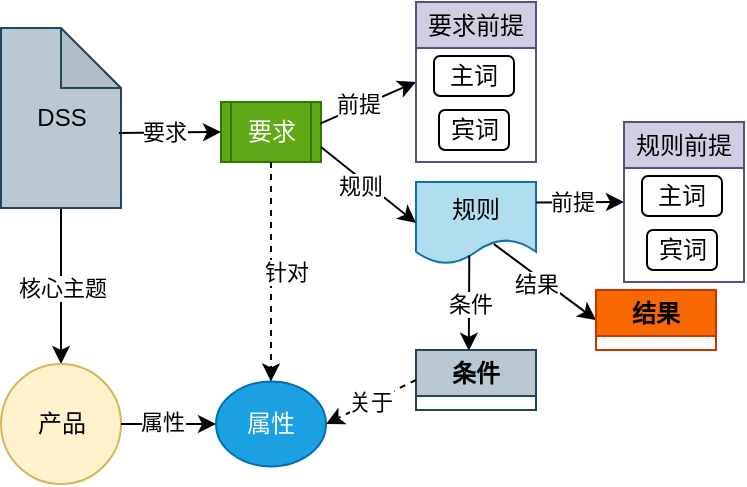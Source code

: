 <mxfile version="22.1.7" type="github">
  <diagram name="第 1 页" id="mmYeaYz6IpLw3gN7_6xA">
    <mxGraphModel dx="607" dy="314" grid="1" gridSize="10" guides="1" tooltips="1" connect="1" arrows="1" fold="1" page="1" pageScale="1" pageWidth="827" pageHeight="1169" math="0" shadow="0">
      <root>
        <mxCell id="0" />
        <mxCell id="1" parent="0" />
        <mxCell id="FaK1V-1xx2kYKJdkDcPP-4" style="rounded=0;orthogonalLoop=1;jettySize=auto;html=1;" edge="1" parent="1" source="FaK1V-1xx2kYKJdkDcPP-6" target="FaK1V-1xx2kYKJdkDcPP-2">
          <mxGeometry relative="1" as="geometry">
            <mxPoint x="130" y="135" as="sourcePoint" />
          </mxGeometry>
        </mxCell>
        <mxCell id="FaK1V-1xx2kYKJdkDcPP-5" value="核心主题" style="edgeLabel;html=1;align=center;verticalAlign=middle;resizable=0;points=[];" vertex="1" connectable="0" parent="FaK1V-1xx2kYKJdkDcPP-4">
          <mxGeometry x="0.015" relative="1" as="geometry">
            <mxPoint as="offset" />
          </mxGeometry>
        </mxCell>
        <object label="产品" 部件类型="整机(/部件/组件/零件/原材料)" 父级ID="None" 关重属性="关键件(/重要件/普通件)" 其他组成="子件(/功能/结构/接口/部位)" 产品名称="电吹风(家用型)" id="FaK1V-1xx2kYKJdkDcPP-2">
          <mxCell style="ellipse;whiteSpace=wrap;html=1;aspect=fixed;fillColor=#fff2cc;strokeColor=#d6b656;" vertex="1" parent="1">
            <mxGeometry x="72.5" y="241" width="60" height="60" as="geometry" />
          </mxCell>
        </object>
        <object label="DSS" 标准编号="DSS_PDT_001" 标准名称="电吹风(产品规范)" 发布机构="DSSU.org" 发布日期="2023-12-01" 版_本_号="Ver 1.1" id="FaK1V-1xx2kYKJdkDcPP-6">
          <mxCell style="shape=note;whiteSpace=wrap;html=1;backgroundOutline=1;darkOpacity=0.05;fillColor=#bac8d3;strokeColor=#23445d;" vertex="1" parent="1">
            <mxGeometry x="72.5" y="73" width="60" height="90" as="geometry" />
          </mxCell>
        </object>
        <mxCell id="FaK1V-1xx2kYKJdkDcPP-14" style="rounded=0;orthogonalLoop=1;jettySize=auto;html=1;exitX=1;exitY=0.5;exitDx=0;exitDy=0;entryX=0;entryY=0.5;entryDx=0;entryDy=0;" edge="1" parent="1" source="FaK1V-1xx2kYKJdkDcPP-2" target="FaK1V-1xx2kYKJdkDcPP-13">
          <mxGeometry relative="1" as="geometry">
            <mxPoint x="-77.4" y="375" as="targetPoint" />
          </mxGeometry>
        </mxCell>
        <mxCell id="FaK1V-1xx2kYKJdkDcPP-24" value="属性" style="edgeLabel;html=1;align=center;verticalAlign=middle;resizable=0;points=[];" vertex="1" connectable="0" parent="FaK1V-1xx2kYKJdkDcPP-14">
          <mxGeometry x="0.004" y="1" relative="1" as="geometry">
            <mxPoint x="-4" as="offset" />
          </mxGeometry>
        </mxCell>
        <object label="属性" 属性名称="手柄工作温度" 计量单位="℃" 试验方法="GB xxxx-xxxx" 属性类型="定量属性" 试验设备="红外温度传感器" id="FaK1V-1xx2kYKJdkDcPP-13">
          <mxCell style="ellipse;whiteSpace=wrap;html=1;fillColor=#1ba1e2;fontColor=#ffffff;strokeColor=#006EAF;" vertex="1" parent="1">
            <mxGeometry x="180" y="249.75" width="55" height="42.5" as="geometry" />
          </mxCell>
        </object>
        <object label="要求" 要求名称="手柄工作温度" 要求类型="强制要求(或推荐要求)" id="FaK1V-1xx2kYKJdkDcPP-16">
          <mxCell style="shape=process;whiteSpace=wrap;html=1;backgroundOutline=1;fillColor=#60a917;fontColor=#ffffff;strokeColor=#2D7600;" vertex="1" parent="1">
            <mxGeometry x="182.5" y="110" width="50" height="30" as="geometry" />
          </mxCell>
        </object>
        <mxCell id="FaK1V-1xx2kYKJdkDcPP-17" style="rounded=0;orthogonalLoop=1;jettySize=auto;html=1;entryX=0;entryY=0.5;entryDx=0;entryDy=0;exitX=0.983;exitY=0.583;exitDx=0;exitDy=0;exitPerimeter=0;" edge="1" parent="1" source="FaK1V-1xx2kYKJdkDcPP-6" target="FaK1V-1xx2kYKJdkDcPP-16">
          <mxGeometry relative="1" as="geometry">
            <mxPoint x="140" y="145" as="sourcePoint" />
            <mxPoint x="250" y="145" as="targetPoint" />
          </mxGeometry>
        </mxCell>
        <mxCell id="FaK1V-1xx2kYKJdkDcPP-18" value="要求" style="edgeLabel;html=1;align=center;verticalAlign=middle;resizable=0;points=[];" vertex="1" connectable="0" parent="FaK1V-1xx2kYKJdkDcPP-17">
          <mxGeometry x="0.015" relative="1" as="geometry">
            <mxPoint x="-4" as="offset" />
          </mxGeometry>
        </mxCell>
        <mxCell id="FaK1V-1xx2kYKJdkDcPP-25" style="rounded=0;orthogonalLoop=1;jettySize=auto;html=1;exitX=0.99;exitY=0.36;exitDx=0;exitDy=0;entryX=0;entryY=0.5;entryDx=0;entryDy=0;exitPerimeter=0;" edge="1" parent="1" source="FaK1V-1xx2kYKJdkDcPP-16" target="FaK1V-1xx2kYKJdkDcPP-87">
          <mxGeometry relative="1" as="geometry">
            <mxPoint x="260" y="80" as="targetPoint" />
            <mxPoint x="220" y="130" as="sourcePoint" />
          </mxGeometry>
        </mxCell>
        <mxCell id="FaK1V-1xx2kYKJdkDcPP-26" value="前提" style="edgeLabel;html=1;align=center;verticalAlign=middle;resizable=0;points=[];" vertex="1" connectable="0" parent="FaK1V-1xx2kYKJdkDcPP-25">
          <mxGeometry x="0.004" y="1" relative="1" as="geometry">
            <mxPoint x="-5" y="1" as="offset" />
          </mxGeometry>
        </mxCell>
        <object label="规则" 规则名称="手柄工作温度验证规则" 规则类型="要求验证" id="FaK1V-1xx2kYKJdkDcPP-32">
          <mxCell style="shape=document;whiteSpace=wrap;html=1;boundedLbl=1;fillColor=#b1ddf0;strokeColor=#10739e;" vertex="1" parent="1">
            <mxGeometry x="280" y="150" width="60" height="41" as="geometry" />
          </mxCell>
        </object>
        <mxCell id="FaK1V-1xx2kYKJdkDcPP-33" style="rounded=0;orthogonalLoop=1;jettySize=auto;html=1;exitX=1;exitY=0.75;exitDx=0;exitDy=0;entryX=0;entryY=0.5;entryDx=0;entryDy=0;" edge="1" parent="1" source="FaK1V-1xx2kYKJdkDcPP-16" target="FaK1V-1xx2kYKJdkDcPP-32">
          <mxGeometry relative="1" as="geometry">
            <mxPoint x="81.79" y="178.4" as="sourcePoint" />
            <mxPoint x="81.79" y="258.4" as="targetPoint" />
          </mxGeometry>
        </mxCell>
        <mxCell id="FaK1V-1xx2kYKJdkDcPP-34" value="规则" style="edgeLabel;html=1;align=center;verticalAlign=middle;resizable=0;points=[];" vertex="1" connectable="0" parent="FaK1V-1xx2kYKJdkDcPP-33">
          <mxGeometry x="0.015" relative="1" as="geometry">
            <mxPoint x="-5" as="offset" />
          </mxGeometry>
        </mxCell>
        <mxCell id="FaK1V-1xx2kYKJdkDcPP-36" style="rounded=0;orthogonalLoop=1;jettySize=auto;html=1;exitX=0.444;exitY=0.895;exitDx=0;exitDy=0;exitPerimeter=0;entryX=0.44;entryY=0.013;entryDx=0;entryDy=0;entryPerimeter=0;" edge="1" parent="1" source="FaK1V-1xx2kYKJdkDcPP-32" target="FaK1V-1xx2kYKJdkDcPP-71">
          <mxGeometry relative="1" as="geometry">
            <mxPoint x="240" y="271" as="sourcePoint" />
            <mxPoint x="306" y="230" as="targetPoint" />
          </mxGeometry>
        </mxCell>
        <mxCell id="FaK1V-1xx2kYKJdkDcPP-37" value="条件" style="edgeLabel;html=1;align=center;verticalAlign=middle;resizable=0;points=[];" vertex="1" connectable="0" parent="FaK1V-1xx2kYKJdkDcPP-36">
          <mxGeometry x="0.015" relative="1" as="geometry">
            <mxPoint as="offset" />
          </mxGeometry>
        </mxCell>
        <mxCell id="FaK1V-1xx2kYKJdkDcPP-40" style="rounded=0;orthogonalLoop=1;jettySize=auto;html=1;exitX=0.65;exitY=0.758;exitDx=0;exitDy=0;exitPerimeter=0;entryX=0;entryY=0.5;entryDx=0;entryDy=0;" edge="1" parent="1" source="FaK1V-1xx2kYKJdkDcPP-32" target="FaK1V-1xx2kYKJdkDcPP-56">
          <mxGeometry relative="1" as="geometry">
            <mxPoint x="200" y="311" as="sourcePoint" />
            <mxPoint x="400" y="260" as="targetPoint" />
          </mxGeometry>
        </mxCell>
        <mxCell id="FaK1V-1xx2kYKJdkDcPP-41" value="结果" style="edgeLabel;html=1;align=center;verticalAlign=middle;resizable=0;points=[];" vertex="1" connectable="0" parent="FaK1V-1xx2kYKJdkDcPP-40">
          <mxGeometry x="0.015" relative="1" as="geometry">
            <mxPoint x="-5" as="offset" />
          </mxGeometry>
        </mxCell>
        <mxCell id="FaK1V-1xx2kYKJdkDcPP-52" style="rounded=0;orthogonalLoop=1;jettySize=auto;html=1;exitX=1;exitY=0.25;exitDx=0;exitDy=0;entryX=0;entryY=0.5;entryDx=0;entryDy=0;" edge="1" parent="1" source="FaK1V-1xx2kYKJdkDcPP-32" target="FaK1V-1xx2kYKJdkDcPP-84">
          <mxGeometry relative="1" as="geometry">
            <mxPoint x="254" y="305" as="sourcePoint" />
            <mxPoint x="303.79" y="251" as="targetPoint" />
          </mxGeometry>
        </mxCell>
        <mxCell id="FaK1V-1xx2kYKJdkDcPP-53" value="前提" style="edgeLabel;html=1;align=center;verticalAlign=middle;resizable=0;points=[];" vertex="1" connectable="0" parent="FaK1V-1xx2kYKJdkDcPP-52">
          <mxGeometry x="0.015" relative="1" as="geometry">
            <mxPoint x="-5" as="offset" />
          </mxGeometry>
        </mxCell>
        <mxCell id="FaK1V-1xx2kYKJdkDcPP-71" value="条件" style="swimlane;whiteSpace=wrap;html=1;startSize=23;fillColor=#bac8d3;strokeColor=#23445d;" vertex="1" collapsed="1" parent="1">
          <mxGeometry x="280" y="234" width="60" height="30" as="geometry">
            <mxRectangle x="280" y="234" width="60" height="80" as="alternateBounds" />
          </mxGeometry>
        </mxCell>
        <object label="主词" 主词内容="手柄工作温度" id="FaK1V-1xx2kYKJdkDcPP-72">
          <mxCell style="rounded=1;whiteSpace=wrap;html=1;" vertex="1" parent="FaK1V-1xx2kYKJdkDcPP-71">
            <mxGeometry x="9" y="27" width="40" height="20" as="geometry" />
          </mxCell>
        </object>
        <object label="宾词" 类型="公差类" 允值范围="35 ± 9 " id="FaK1V-1xx2kYKJdkDcPP-73">
          <mxCell style="rounded=1;whiteSpace=wrap;html=1;" vertex="1" parent="FaK1V-1xx2kYKJdkDcPP-71">
            <mxGeometry x="11.5" y="54" width="35" height="20" as="geometry" />
          </mxCell>
        </object>
        <object label="&lt;span style=&quot;font-weight: normal;&quot;&gt;规则前提&lt;/span&gt;" 电吹风类型="家用型" id="FaK1V-1xx2kYKJdkDcPP-84">
          <mxCell style="swimlane;whiteSpace=wrap;html=1;startSize=23;fillColor=#d0cee2;strokeColor=#56517e;" vertex="1" parent="1">
            <mxGeometry x="384" y="120" width="60" height="80" as="geometry">
              <mxRectangle x="384" y="120" width="76" height="30" as="alternateBounds" />
            </mxGeometry>
          </mxCell>
        </object>
        <object label="主词" 主词内容="供电方式" id="FaK1V-1xx2kYKJdkDcPP-85">
          <mxCell style="rounded=1;whiteSpace=wrap;html=1;" vertex="1" parent="FaK1V-1xx2kYKJdkDcPP-84">
            <mxGeometry x="9" y="27" width="40" height="20" as="geometry" />
          </mxCell>
        </object>
        <object label="宾词" 宾词内容="直流供电" id="FaK1V-1xx2kYKJdkDcPP-86">
          <mxCell style="rounded=1;whiteSpace=wrap;html=1;" vertex="1" parent="FaK1V-1xx2kYKJdkDcPP-84">
            <mxGeometry x="11.5" y="54" width="35" height="20" as="geometry" />
          </mxCell>
        </object>
        <mxCell id="FaK1V-1xx2kYKJdkDcPP-87" value="&lt;span style=&quot;font-weight: normal;&quot;&gt;要求前提&lt;/span&gt;" style="swimlane;whiteSpace=wrap;html=1;startSize=23;fillColor=#d0cee2;strokeColor=#56517e;" vertex="1" parent="1">
          <mxGeometry x="280" y="60" width="60" height="80" as="geometry">
            <mxRectangle x="280" y="60" width="80" height="30" as="alternateBounds" />
          </mxGeometry>
        </mxCell>
        <object label="主词" 主词内容="适用类型" id="FaK1V-1xx2kYKJdkDcPP-88">
          <mxCell style="rounded=1;whiteSpace=wrap;html=1;" vertex="1" parent="FaK1V-1xx2kYKJdkDcPP-87">
            <mxGeometry x="9" y="27" width="40" height="20" as="geometry" />
          </mxCell>
        </object>
        <object label="宾词" 宾词内容="家用型" id="FaK1V-1xx2kYKJdkDcPP-89">
          <mxCell style="rounded=1;whiteSpace=wrap;html=1;" vertex="1" parent="FaK1V-1xx2kYKJdkDcPP-87">
            <mxGeometry x="11.5" y="54" width="35" height="20" as="geometry" />
          </mxCell>
        </object>
        <mxCell id="FaK1V-1xx2kYKJdkDcPP-94" style="rounded=0;orthogonalLoop=1;jettySize=auto;html=1;entryX=1;entryY=0.5;entryDx=0;entryDy=0;exitX=0;exitY=0.5;exitDx=0;exitDy=0;dashed=1;" edge="1" parent="1" source="FaK1V-1xx2kYKJdkDcPP-72" target="FaK1V-1xx2kYKJdkDcPP-13">
          <mxGeometry relative="1" as="geometry">
            <mxPoint x="138" y="65" as="sourcePoint" />
            <mxPoint x="135.5" y="293.5" as="targetPoint" />
          </mxGeometry>
        </mxCell>
        <mxCell id="FaK1V-1xx2kYKJdkDcPP-95" value="关于" style="edgeLabel;html=1;align=center;verticalAlign=middle;resizable=0;points=[];" vertex="1" connectable="0" parent="FaK1V-1xx2kYKJdkDcPP-94">
          <mxGeometry x="0.015" relative="1" as="geometry">
            <mxPoint as="offset" />
          </mxGeometry>
        </mxCell>
        <mxCell id="FaK1V-1xx2kYKJdkDcPP-102" style="rounded=0;orthogonalLoop=1;jettySize=auto;html=1;exitX=0.5;exitY=1;exitDx=0;exitDy=0;dashed=1;" edge="1" parent="1" source="FaK1V-1xx2kYKJdkDcPP-16" target="FaK1V-1xx2kYKJdkDcPP-13">
          <mxGeometry relative="1" as="geometry">
            <mxPoint x="225.08" y="126" as="sourcePoint" />
            <mxPoint x="132.505" y="301.615" as="targetPoint" />
          </mxGeometry>
        </mxCell>
        <mxCell id="FaK1V-1xx2kYKJdkDcPP-103" value="针对" style="edgeLabel;html=1;align=center;verticalAlign=middle;resizable=0;points=[];" vertex="1" connectable="0" parent="FaK1V-1xx2kYKJdkDcPP-102">
          <mxGeometry x="0.015" relative="1" as="geometry">
            <mxPoint x="7" y="-1" as="offset" />
          </mxGeometry>
        </mxCell>
        <mxCell id="FaK1V-1xx2kYKJdkDcPP-56" value="结果" style="swimlane;whiteSpace=wrap;html=1;fillColor=#fa6800;fontColor=#000000;strokeColor=#C73500;" vertex="1" collapsed="1" parent="1">
          <mxGeometry x="370" y="204" width="60" height="30" as="geometry">
            <mxRectangle x="370" y="204" width="60" height="100" as="alternateBounds" />
          </mxGeometry>
        </mxCell>
        <object label="主词" 主词名称="手柄工作温度符合性" 表示类型="逻辑值（True/False）" id="FaK1V-1xx2kYKJdkDcPP-57">
          <mxCell style="rounded=1;whiteSpace=wrap;html=1;" vertex="1" parent="FaK1V-1xx2kYKJdkDcPP-56">
            <mxGeometry x="9" y="27" width="40" height="20" as="geometry" />
          </mxCell>
        </object>
        <object label="宾词" 结果取值="True/False" id="FaK1V-1xx2kYKJdkDcPP-58">
          <mxCell style="rounded=1;whiteSpace=wrap;html=1;" vertex="1" parent="FaK1V-1xx2kYKJdkDcPP-56">
            <mxGeometry x="9.5" y="73" width="35" height="20" as="geometry" />
          </mxCell>
        </object>
        <object label="谓词" 谓词内容="computedValue" id="FaK1V-1xx2kYKJdkDcPP-59">
          <mxCell style="rounded=1;whiteSpace=wrap;html=1;arcSize=35;" vertex="1" parent="FaK1V-1xx2kYKJdkDcPP-56">
            <mxGeometry x="7.5" y="50" width="40" height="20" as="geometry" />
          </mxCell>
        </object>
      </root>
    </mxGraphModel>
  </diagram>
</mxfile>
